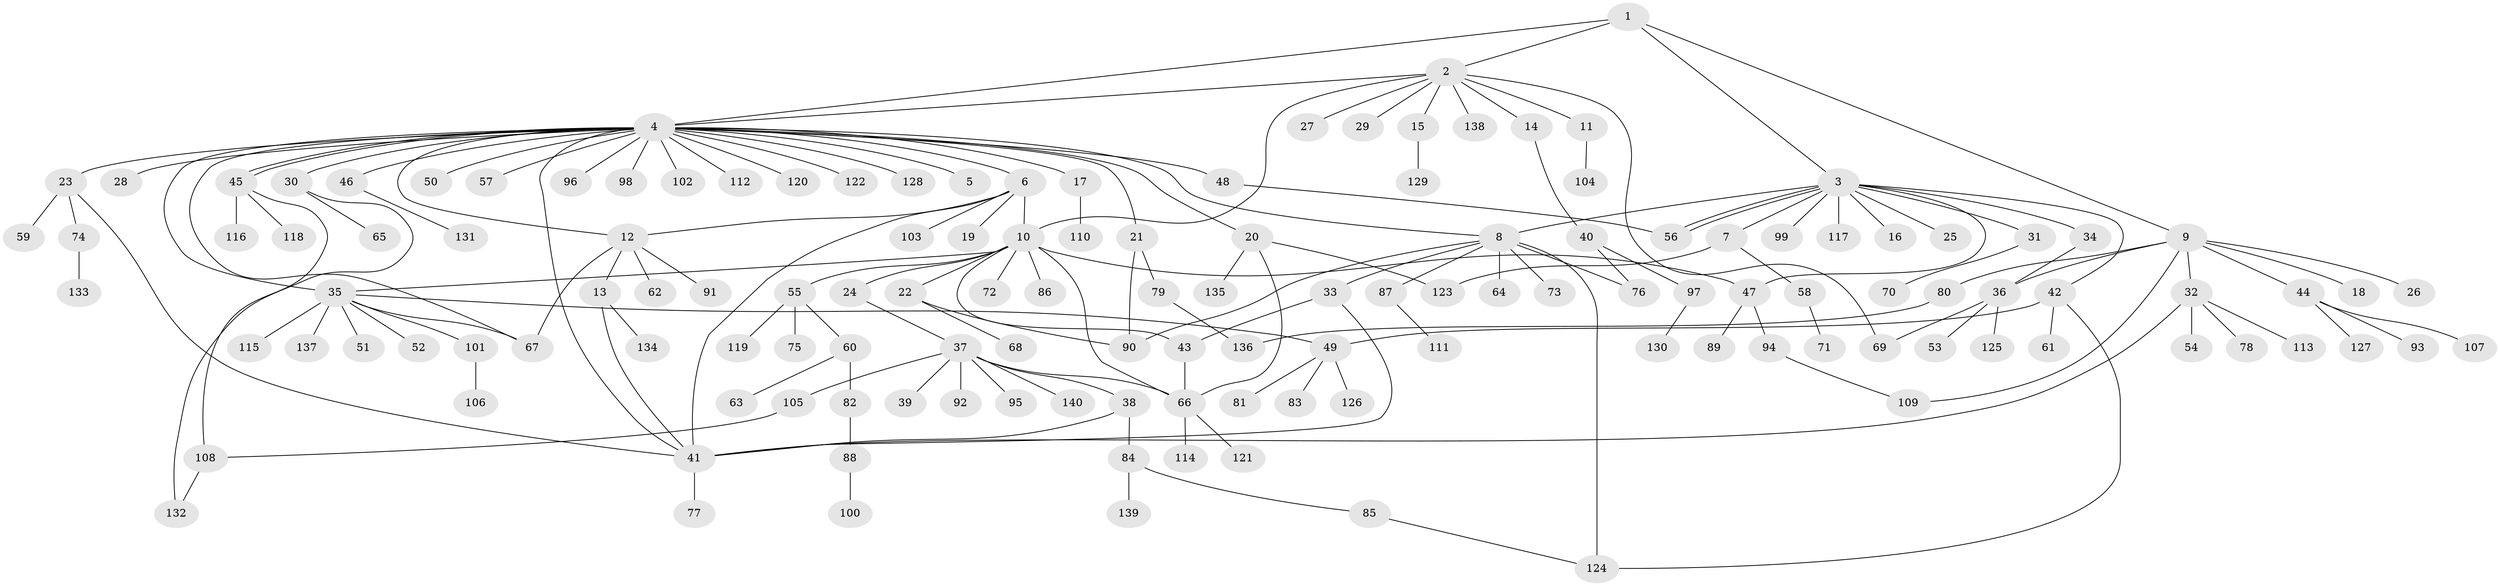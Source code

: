 // Generated by graph-tools (version 1.1) at 2025/01/03/09/25 03:01:54]
// undirected, 140 vertices, 173 edges
graph export_dot {
graph [start="1"]
  node [color=gray90,style=filled];
  1;
  2;
  3;
  4;
  5;
  6;
  7;
  8;
  9;
  10;
  11;
  12;
  13;
  14;
  15;
  16;
  17;
  18;
  19;
  20;
  21;
  22;
  23;
  24;
  25;
  26;
  27;
  28;
  29;
  30;
  31;
  32;
  33;
  34;
  35;
  36;
  37;
  38;
  39;
  40;
  41;
  42;
  43;
  44;
  45;
  46;
  47;
  48;
  49;
  50;
  51;
  52;
  53;
  54;
  55;
  56;
  57;
  58;
  59;
  60;
  61;
  62;
  63;
  64;
  65;
  66;
  67;
  68;
  69;
  70;
  71;
  72;
  73;
  74;
  75;
  76;
  77;
  78;
  79;
  80;
  81;
  82;
  83;
  84;
  85;
  86;
  87;
  88;
  89;
  90;
  91;
  92;
  93;
  94;
  95;
  96;
  97;
  98;
  99;
  100;
  101;
  102;
  103;
  104;
  105;
  106;
  107;
  108;
  109;
  110;
  111;
  112;
  113;
  114;
  115;
  116;
  117;
  118;
  119;
  120;
  121;
  122;
  123;
  124;
  125;
  126;
  127;
  128;
  129;
  130;
  131;
  132;
  133;
  134;
  135;
  136;
  137;
  138;
  139;
  140;
  1 -- 2;
  1 -- 3;
  1 -- 4;
  1 -- 9;
  2 -- 4;
  2 -- 10;
  2 -- 11;
  2 -- 14;
  2 -- 15;
  2 -- 27;
  2 -- 29;
  2 -- 69;
  2 -- 138;
  3 -- 7;
  3 -- 8;
  3 -- 16;
  3 -- 25;
  3 -- 31;
  3 -- 34;
  3 -- 42;
  3 -- 47;
  3 -- 56;
  3 -- 56;
  3 -- 99;
  3 -- 117;
  4 -- 5;
  4 -- 6;
  4 -- 8;
  4 -- 12;
  4 -- 17;
  4 -- 20;
  4 -- 21;
  4 -- 23;
  4 -- 28;
  4 -- 30;
  4 -- 35;
  4 -- 41;
  4 -- 45;
  4 -- 45;
  4 -- 46;
  4 -- 48;
  4 -- 50;
  4 -- 57;
  4 -- 67;
  4 -- 96;
  4 -- 98;
  4 -- 102;
  4 -- 112;
  4 -- 120;
  4 -- 122;
  4 -- 128;
  6 -- 10;
  6 -- 12;
  6 -- 19;
  6 -- 41;
  6 -- 103;
  7 -- 58;
  7 -- 123;
  8 -- 33;
  8 -- 64;
  8 -- 73;
  8 -- 76;
  8 -- 87;
  8 -- 90;
  8 -- 124;
  9 -- 18;
  9 -- 26;
  9 -- 32;
  9 -- 36;
  9 -- 44;
  9 -- 80;
  9 -- 109;
  10 -- 22;
  10 -- 24;
  10 -- 35;
  10 -- 43;
  10 -- 47;
  10 -- 55;
  10 -- 66;
  10 -- 72;
  10 -- 86;
  11 -- 104;
  12 -- 13;
  12 -- 62;
  12 -- 67;
  12 -- 91;
  13 -- 41;
  13 -- 134;
  14 -- 40;
  15 -- 129;
  17 -- 110;
  20 -- 66;
  20 -- 123;
  20 -- 135;
  21 -- 79;
  21 -- 90;
  22 -- 68;
  22 -- 90;
  23 -- 41;
  23 -- 59;
  23 -- 74;
  24 -- 37;
  30 -- 65;
  30 -- 132;
  31 -- 70;
  32 -- 41;
  32 -- 54;
  32 -- 78;
  32 -- 113;
  33 -- 41;
  33 -- 43;
  34 -- 36;
  35 -- 49;
  35 -- 51;
  35 -- 52;
  35 -- 67;
  35 -- 101;
  35 -- 115;
  35 -- 137;
  36 -- 53;
  36 -- 69;
  36 -- 125;
  37 -- 38;
  37 -- 39;
  37 -- 66;
  37 -- 92;
  37 -- 95;
  37 -- 105;
  37 -- 140;
  38 -- 41;
  38 -- 84;
  40 -- 76;
  40 -- 97;
  41 -- 77;
  42 -- 49;
  42 -- 61;
  42 -- 124;
  43 -- 66;
  44 -- 93;
  44 -- 107;
  44 -- 127;
  45 -- 108;
  45 -- 116;
  45 -- 118;
  46 -- 131;
  47 -- 89;
  47 -- 94;
  48 -- 56;
  49 -- 81;
  49 -- 83;
  49 -- 126;
  55 -- 60;
  55 -- 75;
  55 -- 119;
  58 -- 71;
  60 -- 63;
  60 -- 82;
  66 -- 114;
  66 -- 121;
  74 -- 133;
  79 -- 136;
  80 -- 136;
  82 -- 88;
  84 -- 85;
  84 -- 139;
  85 -- 124;
  87 -- 111;
  88 -- 100;
  94 -- 109;
  97 -- 130;
  101 -- 106;
  105 -- 108;
  108 -- 132;
}
